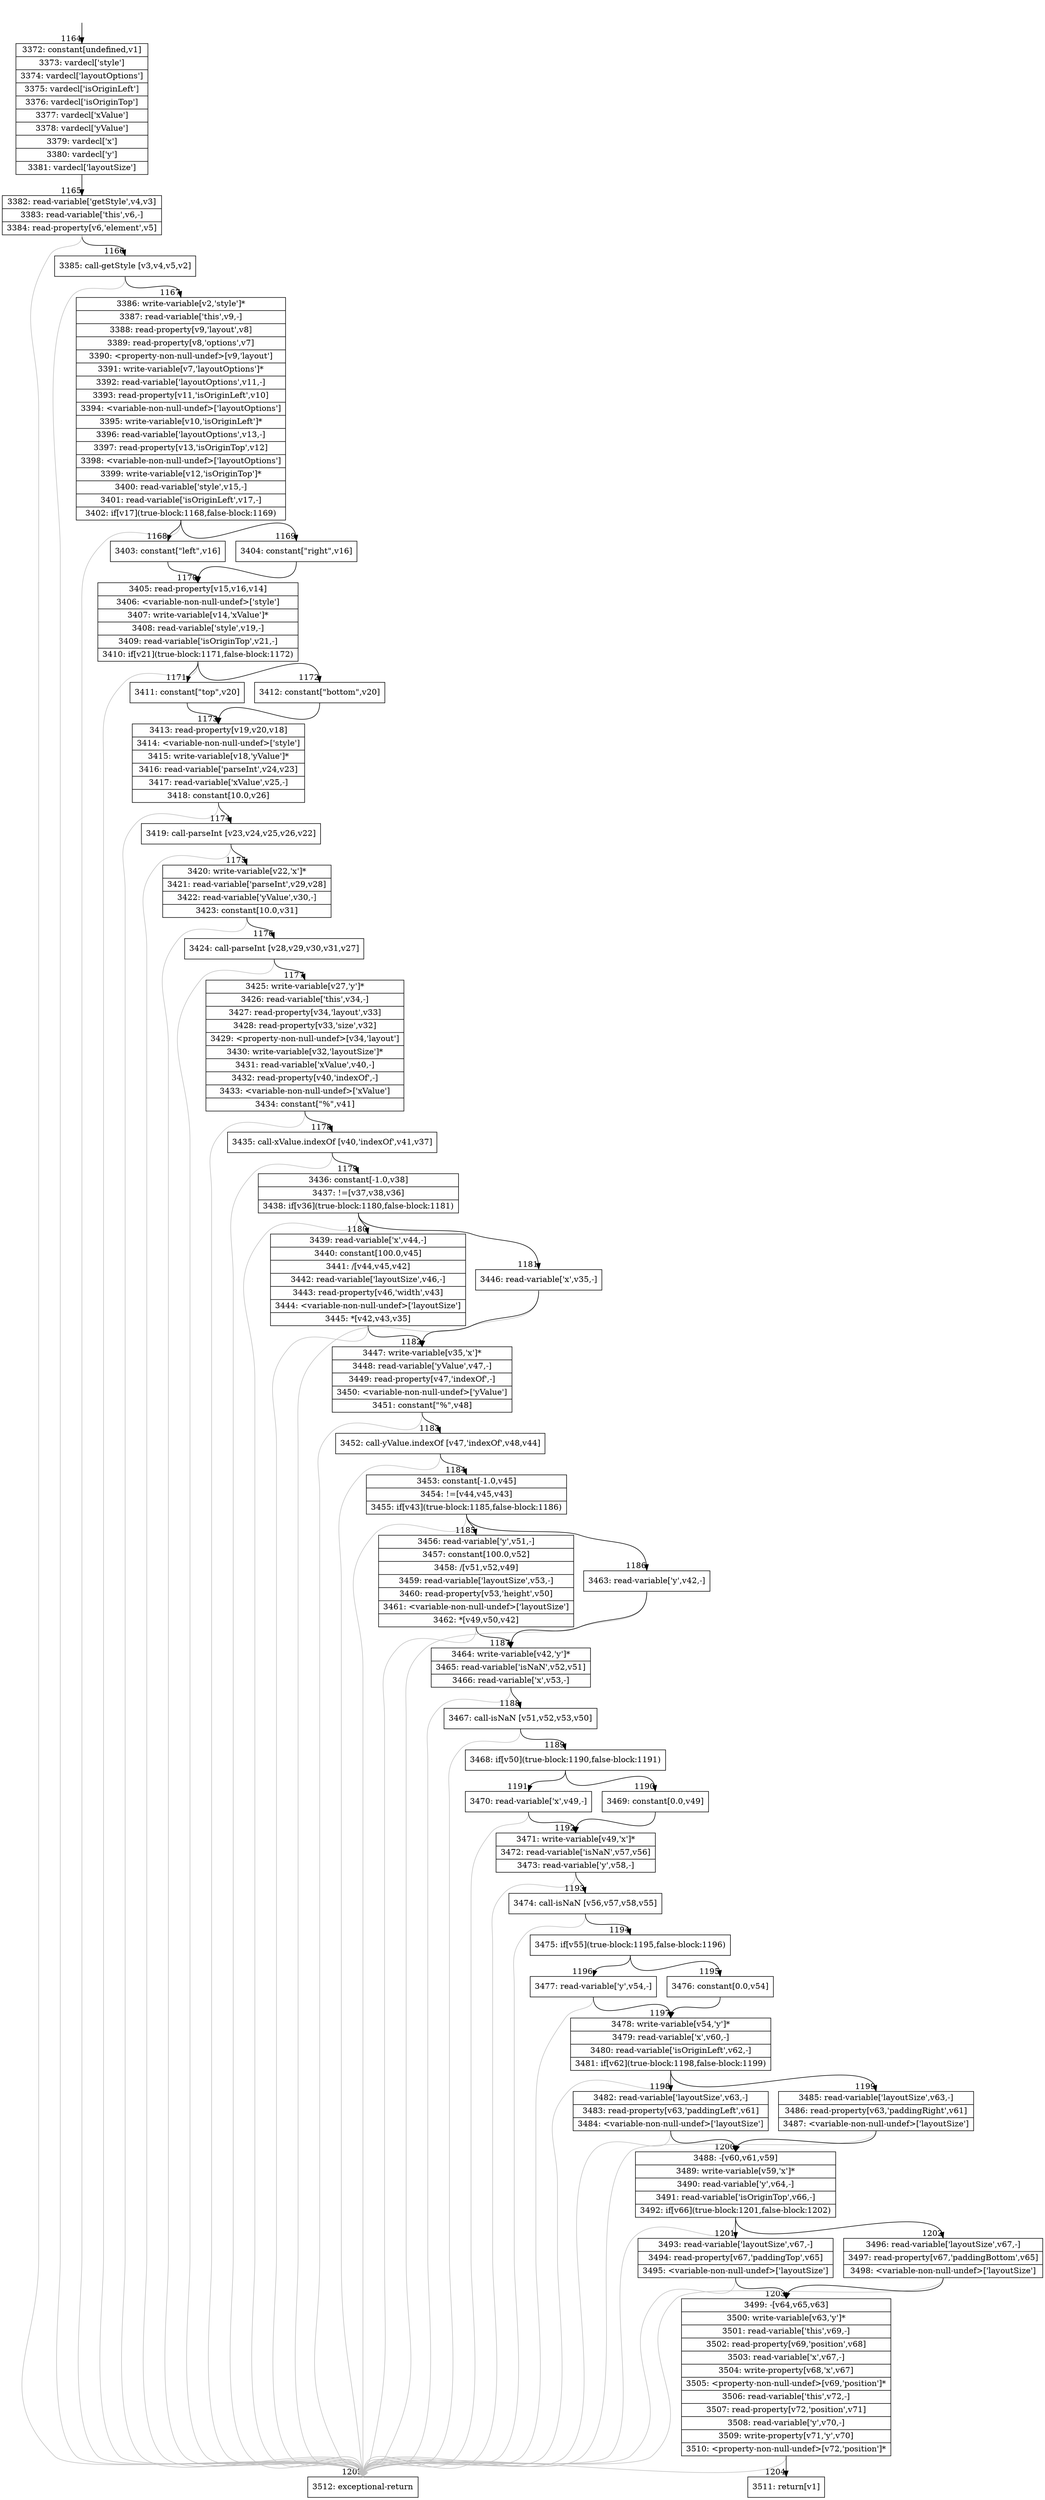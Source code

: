 digraph {
rankdir="TD"
BB_entry110[shape=none,label=""];
BB_entry110 -> BB1164 [tailport=s, headport=n, headlabel="    1164"]
BB1164 [shape=record label="{3372: constant[undefined,v1]|3373: vardecl['style']|3374: vardecl['layoutOptions']|3375: vardecl['isOriginLeft']|3376: vardecl['isOriginTop']|3377: vardecl['xValue']|3378: vardecl['yValue']|3379: vardecl['x']|3380: vardecl['y']|3381: vardecl['layoutSize']}" ] 
BB1164 -> BB1165 [tailport=s, headport=n, headlabel="      1165"]
BB1165 [shape=record label="{3382: read-variable['getStyle',v4,v3]|3383: read-variable['this',v6,-]|3384: read-property[v6,'element',v5]}" ] 
BB1165 -> BB1166 [tailport=s, headport=n, headlabel="      1166"]
BB1165 -> BB1205 [tailport=s, headport=n, color=gray, headlabel="      1205"]
BB1166 [shape=record label="{3385: call-getStyle [v3,v4,v5,v2]}" ] 
BB1166 -> BB1167 [tailport=s, headport=n, headlabel="      1167"]
BB1166 -> BB1205 [tailport=s, headport=n, color=gray]
BB1167 [shape=record label="{3386: write-variable[v2,'style']*|3387: read-variable['this',v9,-]|3388: read-property[v9,'layout',v8]|3389: read-property[v8,'options',v7]|3390: \<property-non-null-undef\>[v9,'layout']|3391: write-variable[v7,'layoutOptions']*|3392: read-variable['layoutOptions',v11,-]|3393: read-property[v11,'isOriginLeft',v10]|3394: \<variable-non-null-undef\>['layoutOptions']|3395: write-variable[v10,'isOriginLeft']*|3396: read-variable['layoutOptions',v13,-]|3397: read-property[v13,'isOriginTop',v12]|3398: \<variable-non-null-undef\>['layoutOptions']|3399: write-variable[v12,'isOriginTop']*|3400: read-variable['style',v15,-]|3401: read-variable['isOriginLeft',v17,-]|3402: if[v17](true-block:1168,false-block:1169)}" ] 
BB1167 -> BB1168 [tailport=s, headport=n, headlabel="      1168"]
BB1167 -> BB1169 [tailport=s, headport=n, headlabel="      1169"]
BB1167 -> BB1205 [tailport=s, headport=n, color=gray]
BB1168 [shape=record label="{3403: constant[\"left\",v16]}" ] 
BB1168 -> BB1170 [tailport=s, headport=n, headlabel="      1170"]
BB1169 [shape=record label="{3404: constant[\"right\",v16]}" ] 
BB1169 -> BB1170 [tailport=s, headport=n]
BB1170 [shape=record label="{3405: read-property[v15,v16,v14]|3406: \<variable-non-null-undef\>['style']|3407: write-variable[v14,'xValue']*|3408: read-variable['style',v19,-]|3409: read-variable['isOriginTop',v21,-]|3410: if[v21](true-block:1171,false-block:1172)}" ] 
BB1170 -> BB1171 [tailport=s, headport=n, headlabel="      1171"]
BB1170 -> BB1172 [tailport=s, headport=n, headlabel="      1172"]
BB1170 -> BB1205 [tailport=s, headport=n, color=gray]
BB1171 [shape=record label="{3411: constant[\"top\",v20]}" ] 
BB1171 -> BB1173 [tailport=s, headport=n, headlabel="      1173"]
BB1172 [shape=record label="{3412: constant[\"bottom\",v20]}" ] 
BB1172 -> BB1173 [tailport=s, headport=n]
BB1173 [shape=record label="{3413: read-property[v19,v20,v18]|3414: \<variable-non-null-undef\>['style']|3415: write-variable[v18,'yValue']*|3416: read-variable['parseInt',v24,v23]|3417: read-variable['xValue',v25,-]|3418: constant[10.0,v26]}" ] 
BB1173 -> BB1174 [tailport=s, headport=n, headlabel="      1174"]
BB1173 -> BB1205 [tailport=s, headport=n, color=gray]
BB1174 [shape=record label="{3419: call-parseInt [v23,v24,v25,v26,v22]}" ] 
BB1174 -> BB1175 [tailport=s, headport=n, headlabel="      1175"]
BB1174 -> BB1205 [tailport=s, headport=n, color=gray]
BB1175 [shape=record label="{3420: write-variable[v22,'x']*|3421: read-variable['parseInt',v29,v28]|3422: read-variable['yValue',v30,-]|3423: constant[10.0,v31]}" ] 
BB1175 -> BB1176 [tailport=s, headport=n, headlabel="      1176"]
BB1175 -> BB1205 [tailport=s, headport=n, color=gray]
BB1176 [shape=record label="{3424: call-parseInt [v28,v29,v30,v31,v27]}" ] 
BB1176 -> BB1177 [tailport=s, headport=n, headlabel="      1177"]
BB1176 -> BB1205 [tailport=s, headport=n, color=gray]
BB1177 [shape=record label="{3425: write-variable[v27,'y']*|3426: read-variable['this',v34,-]|3427: read-property[v34,'layout',v33]|3428: read-property[v33,'size',v32]|3429: \<property-non-null-undef\>[v34,'layout']|3430: write-variable[v32,'layoutSize']*|3431: read-variable['xValue',v40,-]|3432: read-property[v40,'indexOf',-]|3433: \<variable-non-null-undef\>['xValue']|3434: constant[\"%\",v41]}" ] 
BB1177 -> BB1178 [tailport=s, headport=n, headlabel="      1178"]
BB1177 -> BB1205 [tailport=s, headport=n, color=gray]
BB1178 [shape=record label="{3435: call-xValue.indexOf [v40,'indexOf',v41,v37]}" ] 
BB1178 -> BB1179 [tailport=s, headport=n, headlabel="      1179"]
BB1178 -> BB1205 [tailport=s, headport=n, color=gray]
BB1179 [shape=record label="{3436: constant[-1.0,v38]|3437: !=[v37,v38,v36]|3438: if[v36](true-block:1180,false-block:1181)}" ] 
BB1179 -> BB1180 [tailport=s, headport=n, headlabel="      1180"]
BB1179 -> BB1181 [tailport=s, headport=n, headlabel="      1181"]
BB1179 -> BB1205 [tailport=s, headport=n, color=gray]
BB1180 [shape=record label="{3439: read-variable['x',v44,-]|3440: constant[100.0,v45]|3441: /[v44,v45,v42]|3442: read-variable['layoutSize',v46,-]|3443: read-property[v46,'width',v43]|3444: \<variable-non-null-undef\>['layoutSize']|3445: *[v42,v43,v35]}" ] 
BB1180 -> BB1182 [tailport=s, headport=n, headlabel="      1182"]
BB1180 -> BB1205 [tailport=s, headport=n, color=gray]
BB1181 [shape=record label="{3446: read-variable['x',v35,-]}" ] 
BB1181 -> BB1182 [tailport=s, headport=n]
BB1181 -> BB1205 [tailport=s, headport=n, color=gray]
BB1182 [shape=record label="{3447: write-variable[v35,'x']*|3448: read-variable['yValue',v47,-]|3449: read-property[v47,'indexOf',-]|3450: \<variable-non-null-undef\>['yValue']|3451: constant[\"%\",v48]}" ] 
BB1182 -> BB1183 [tailport=s, headport=n, headlabel="      1183"]
BB1182 -> BB1205 [tailport=s, headport=n, color=gray]
BB1183 [shape=record label="{3452: call-yValue.indexOf [v47,'indexOf',v48,v44]}" ] 
BB1183 -> BB1184 [tailport=s, headport=n, headlabel="      1184"]
BB1183 -> BB1205 [tailport=s, headport=n, color=gray]
BB1184 [shape=record label="{3453: constant[-1.0,v45]|3454: !=[v44,v45,v43]|3455: if[v43](true-block:1185,false-block:1186)}" ] 
BB1184 -> BB1185 [tailport=s, headport=n, headlabel="      1185"]
BB1184 -> BB1186 [tailport=s, headport=n, headlabel="      1186"]
BB1184 -> BB1205 [tailport=s, headport=n, color=gray]
BB1185 [shape=record label="{3456: read-variable['y',v51,-]|3457: constant[100.0,v52]|3458: /[v51,v52,v49]|3459: read-variable['layoutSize',v53,-]|3460: read-property[v53,'height',v50]|3461: \<variable-non-null-undef\>['layoutSize']|3462: *[v49,v50,v42]}" ] 
BB1185 -> BB1187 [tailport=s, headport=n, headlabel="      1187"]
BB1185 -> BB1205 [tailport=s, headport=n, color=gray]
BB1186 [shape=record label="{3463: read-variable['y',v42,-]}" ] 
BB1186 -> BB1187 [tailport=s, headport=n]
BB1186 -> BB1205 [tailport=s, headport=n, color=gray]
BB1187 [shape=record label="{3464: write-variable[v42,'y']*|3465: read-variable['isNaN',v52,v51]|3466: read-variable['x',v53,-]}" ] 
BB1187 -> BB1188 [tailport=s, headport=n, headlabel="      1188"]
BB1187 -> BB1205 [tailport=s, headport=n, color=gray]
BB1188 [shape=record label="{3467: call-isNaN [v51,v52,v53,v50]}" ] 
BB1188 -> BB1189 [tailport=s, headport=n, headlabel="      1189"]
BB1188 -> BB1205 [tailport=s, headport=n, color=gray]
BB1189 [shape=record label="{3468: if[v50](true-block:1190,false-block:1191)}" ] 
BB1189 -> BB1190 [tailport=s, headport=n, headlabel="      1190"]
BB1189 -> BB1191 [tailport=s, headport=n, headlabel="      1191"]
BB1190 [shape=record label="{3469: constant[0.0,v49]}" ] 
BB1190 -> BB1192 [tailport=s, headport=n, headlabel="      1192"]
BB1191 [shape=record label="{3470: read-variable['x',v49,-]}" ] 
BB1191 -> BB1192 [tailport=s, headport=n]
BB1191 -> BB1205 [tailport=s, headport=n, color=gray]
BB1192 [shape=record label="{3471: write-variable[v49,'x']*|3472: read-variable['isNaN',v57,v56]|3473: read-variable['y',v58,-]}" ] 
BB1192 -> BB1193 [tailport=s, headport=n, headlabel="      1193"]
BB1192 -> BB1205 [tailport=s, headport=n, color=gray]
BB1193 [shape=record label="{3474: call-isNaN [v56,v57,v58,v55]}" ] 
BB1193 -> BB1194 [tailport=s, headport=n, headlabel="      1194"]
BB1193 -> BB1205 [tailport=s, headport=n, color=gray]
BB1194 [shape=record label="{3475: if[v55](true-block:1195,false-block:1196)}" ] 
BB1194 -> BB1195 [tailport=s, headport=n, headlabel="      1195"]
BB1194 -> BB1196 [tailport=s, headport=n, headlabel="      1196"]
BB1195 [shape=record label="{3476: constant[0.0,v54]}" ] 
BB1195 -> BB1197 [tailport=s, headport=n, headlabel="      1197"]
BB1196 [shape=record label="{3477: read-variable['y',v54,-]}" ] 
BB1196 -> BB1197 [tailport=s, headport=n]
BB1196 -> BB1205 [tailport=s, headport=n, color=gray]
BB1197 [shape=record label="{3478: write-variable[v54,'y']*|3479: read-variable['x',v60,-]|3480: read-variable['isOriginLeft',v62,-]|3481: if[v62](true-block:1198,false-block:1199)}" ] 
BB1197 -> BB1198 [tailport=s, headport=n, headlabel="      1198"]
BB1197 -> BB1199 [tailport=s, headport=n, headlabel="      1199"]
BB1197 -> BB1205 [tailport=s, headport=n, color=gray]
BB1198 [shape=record label="{3482: read-variable['layoutSize',v63,-]|3483: read-property[v63,'paddingLeft',v61]|3484: \<variable-non-null-undef\>['layoutSize']}" ] 
BB1198 -> BB1200 [tailport=s, headport=n, headlabel="      1200"]
BB1198 -> BB1205 [tailport=s, headport=n, color=gray]
BB1199 [shape=record label="{3485: read-variable['layoutSize',v63,-]|3486: read-property[v63,'paddingRight',v61]|3487: \<variable-non-null-undef\>['layoutSize']}" ] 
BB1199 -> BB1200 [tailport=s, headport=n]
BB1199 -> BB1205 [tailport=s, headport=n, color=gray]
BB1200 [shape=record label="{3488: -[v60,v61,v59]|3489: write-variable[v59,'x']*|3490: read-variable['y',v64,-]|3491: read-variable['isOriginTop',v66,-]|3492: if[v66](true-block:1201,false-block:1202)}" ] 
BB1200 -> BB1201 [tailport=s, headport=n, headlabel="      1201"]
BB1200 -> BB1202 [tailport=s, headport=n, headlabel="      1202"]
BB1200 -> BB1205 [tailport=s, headport=n, color=gray]
BB1201 [shape=record label="{3493: read-variable['layoutSize',v67,-]|3494: read-property[v67,'paddingTop',v65]|3495: \<variable-non-null-undef\>['layoutSize']}" ] 
BB1201 -> BB1203 [tailport=s, headport=n, headlabel="      1203"]
BB1201 -> BB1205 [tailport=s, headport=n, color=gray]
BB1202 [shape=record label="{3496: read-variable['layoutSize',v67,-]|3497: read-property[v67,'paddingBottom',v65]|3498: \<variable-non-null-undef\>['layoutSize']}" ] 
BB1202 -> BB1203 [tailport=s, headport=n]
BB1202 -> BB1205 [tailport=s, headport=n, color=gray]
BB1203 [shape=record label="{3499: -[v64,v65,v63]|3500: write-variable[v63,'y']*|3501: read-variable['this',v69,-]|3502: read-property[v69,'position',v68]|3503: read-variable['x',v67,-]|3504: write-property[v68,'x',v67]|3505: \<property-non-null-undef\>[v69,'position']*|3506: read-variable['this',v72,-]|3507: read-property[v72,'position',v71]|3508: read-variable['y',v70,-]|3509: write-property[v71,'y',v70]|3510: \<property-non-null-undef\>[v72,'position']*}" ] 
BB1203 -> BB1204 [tailport=s, headport=n, headlabel="      1204"]
BB1203 -> BB1205 [tailport=s, headport=n, color=gray]
BB1204 [shape=record label="{3511: return[v1]}" ] 
BB1205 [shape=record label="{3512: exceptional-return}" ] 
//#$~ 1655
}
